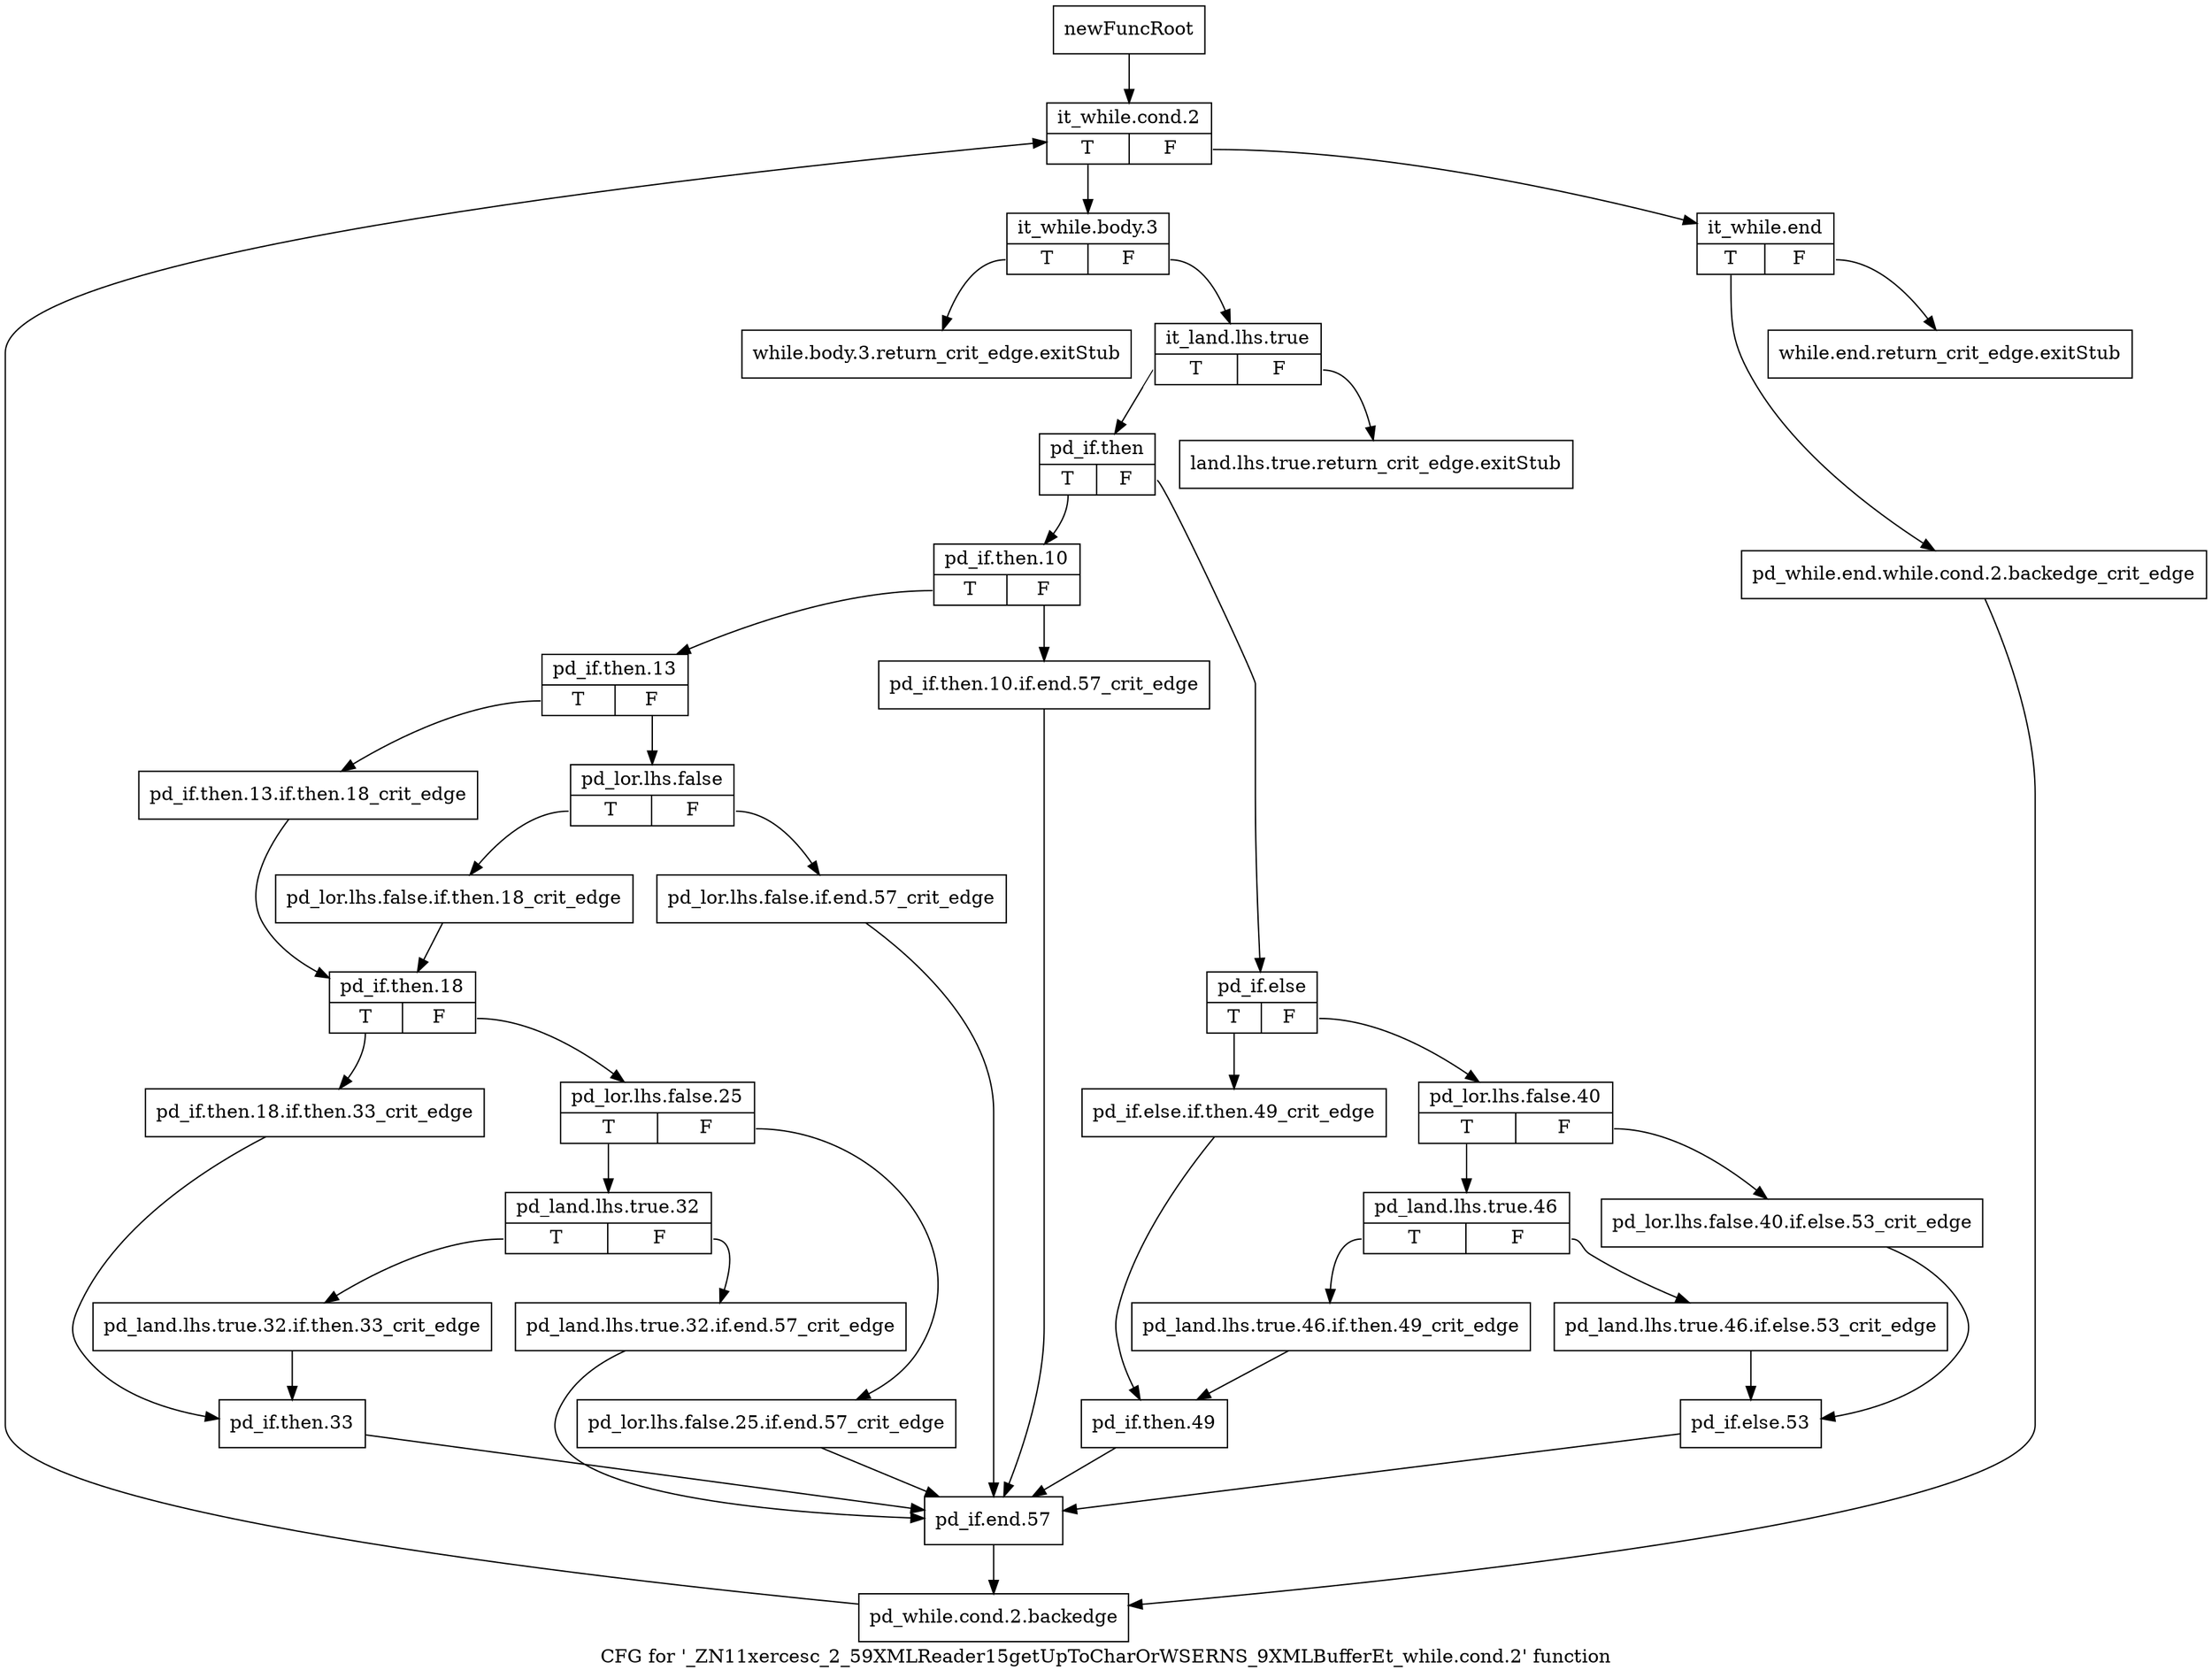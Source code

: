digraph "CFG for '_ZN11xercesc_2_59XMLReader15getUpToCharOrWSERNS_9XMLBufferEt_while.cond.2' function" {
	label="CFG for '_ZN11xercesc_2_59XMLReader15getUpToCharOrWSERNS_9XMLBufferEt_while.cond.2' function";

	Node0x9b2bda0 [shape=record,label="{newFuncRoot}"];
	Node0x9b2bda0 -> Node0x9b31750;
	Node0x9b31660 [shape=record,label="{while.end.return_crit_edge.exitStub}"];
	Node0x9b316b0 [shape=record,label="{while.body.3.return_crit_edge.exitStub}"];
	Node0x9b31700 [shape=record,label="{land.lhs.true.return_crit_edge.exitStub}"];
	Node0x9b31750 [shape=record,label="{it_while.cond.2|{<s0>T|<s1>F}}"];
	Node0x9b31750:s0 -> Node0x9b31840;
	Node0x9b31750:s1 -> Node0x9b317a0;
	Node0x9b317a0 [shape=record,label="{it_while.end|{<s0>T|<s1>F}}"];
	Node0x9b317a0:s0 -> Node0x9b317f0;
	Node0x9b317a0:s1 -> Node0x9b31660;
	Node0x9b317f0 [shape=record,label="{pd_while.end.while.cond.2.backedge_crit_edge}"];
	Node0x9b317f0 -> Node0x9b32100;
	Node0x9b31840 [shape=record,label="{it_while.body.3|{<s0>T|<s1>F}}"];
	Node0x9b31840:s0 -> Node0x9b316b0;
	Node0x9b31840:s1 -> Node0x9b31890;
	Node0x9b31890 [shape=record,label="{it_land.lhs.true|{<s0>T|<s1>F}}"];
	Node0x9b31890:s0 -> Node0x9b318e0;
	Node0x9b31890:s1 -> Node0x9b31700;
	Node0x9b318e0 [shape=record,label="{pd_if.then|{<s0>T|<s1>F}}"];
	Node0x9b318e0:s0 -> Node0x9b31c00;
	Node0x9b318e0:s1 -> Node0x9b31930;
	Node0x9b31930 [shape=record,label="{pd_if.else|{<s0>T|<s1>F}}"];
	Node0x9b31930:s0 -> Node0x9b31b60;
	Node0x9b31930:s1 -> Node0x9b31980;
	Node0x9b31980 [shape=record,label="{pd_lor.lhs.false.40|{<s0>T|<s1>F}}"];
	Node0x9b31980:s0 -> Node0x9b31a20;
	Node0x9b31980:s1 -> Node0x9b319d0;
	Node0x9b319d0 [shape=record,label="{pd_lor.lhs.false.40.if.else.53_crit_edge}"];
	Node0x9b319d0 -> Node0x9b31ac0;
	Node0x9b31a20 [shape=record,label="{pd_land.lhs.true.46|{<s0>T|<s1>F}}"];
	Node0x9b31a20:s0 -> Node0x9b31b10;
	Node0x9b31a20:s1 -> Node0x9b31a70;
	Node0x9b31a70 [shape=record,label="{pd_land.lhs.true.46.if.else.53_crit_edge}"];
	Node0x9b31a70 -> Node0x9b31ac0;
	Node0x9b31ac0 [shape=record,label="{pd_if.else.53}"];
	Node0x9b31ac0 -> Node0x9b320b0;
	Node0x9b31b10 [shape=record,label="{pd_land.lhs.true.46.if.then.49_crit_edge}"];
	Node0x9b31b10 -> Node0x9b31bb0;
	Node0x9b31b60 [shape=record,label="{pd_if.else.if.then.49_crit_edge}"];
	Node0x9b31b60 -> Node0x9b31bb0;
	Node0x9b31bb0 [shape=record,label="{pd_if.then.49}"];
	Node0x9b31bb0 -> Node0x9b320b0;
	Node0x9b31c00 [shape=record,label="{pd_if.then.10|{<s0>T|<s1>F}}"];
	Node0x9b31c00:s0 -> Node0x9b31ca0;
	Node0x9b31c00:s1 -> Node0x9b31c50;
	Node0x9b31c50 [shape=record,label="{pd_if.then.10.if.end.57_crit_edge}"];
	Node0x9b31c50 -> Node0x9b320b0;
	Node0x9b31ca0 [shape=record,label="{pd_if.then.13|{<s0>T|<s1>F}}"];
	Node0x9b31ca0:s0 -> Node0x9b31de0;
	Node0x9b31ca0:s1 -> Node0x9b31cf0;
	Node0x9b31cf0 [shape=record,label="{pd_lor.lhs.false|{<s0>T|<s1>F}}"];
	Node0x9b31cf0:s0 -> Node0x9b31d90;
	Node0x9b31cf0:s1 -> Node0x9b31d40;
	Node0x9b31d40 [shape=record,label="{pd_lor.lhs.false.if.end.57_crit_edge}"];
	Node0x9b31d40 -> Node0x9b320b0;
	Node0x9b31d90 [shape=record,label="{pd_lor.lhs.false.if.then.18_crit_edge}"];
	Node0x9b31d90 -> Node0x9b31e30;
	Node0x9b31de0 [shape=record,label="{pd_if.then.13.if.then.18_crit_edge}"];
	Node0x9b31de0 -> Node0x9b31e30;
	Node0x9b31e30 [shape=record,label="{pd_if.then.18|{<s0>T|<s1>F}}"];
	Node0x9b31e30:s0 -> Node0x9b32010;
	Node0x9b31e30:s1 -> Node0x9b31e80;
	Node0x9b31e80 [shape=record,label="{pd_lor.lhs.false.25|{<s0>T|<s1>F}}"];
	Node0x9b31e80:s0 -> Node0x9b31f20;
	Node0x9b31e80:s1 -> Node0x9b31ed0;
	Node0x9b31ed0 [shape=record,label="{pd_lor.lhs.false.25.if.end.57_crit_edge}"];
	Node0x9b31ed0 -> Node0x9b320b0;
	Node0x9b31f20 [shape=record,label="{pd_land.lhs.true.32|{<s0>T|<s1>F}}"];
	Node0x9b31f20:s0 -> Node0x9b31fc0;
	Node0x9b31f20:s1 -> Node0x9b31f70;
	Node0x9b31f70 [shape=record,label="{pd_land.lhs.true.32.if.end.57_crit_edge}"];
	Node0x9b31f70 -> Node0x9b320b0;
	Node0x9b31fc0 [shape=record,label="{pd_land.lhs.true.32.if.then.33_crit_edge}"];
	Node0x9b31fc0 -> Node0x9b32060;
	Node0x9b32010 [shape=record,label="{pd_if.then.18.if.then.33_crit_edge}"];
	Node0x9b32010 -> Node0x9b32060;
	Node0x9b32060 [shape=record,label="{pd_if.then.33}"];
	Node0x9b32060 -> Node0x9b320b0;
	Node0x9b320b0 [shape=record,label="{pd_if.end.57}"];
	Node0x9b320b0 -> Node0x9b32100;
	Node0x9b32100 [shape=record,label="{pd_while.cond.2.backedge}"];
	Node0x9b32100 -> Node0x9b31750;
}
